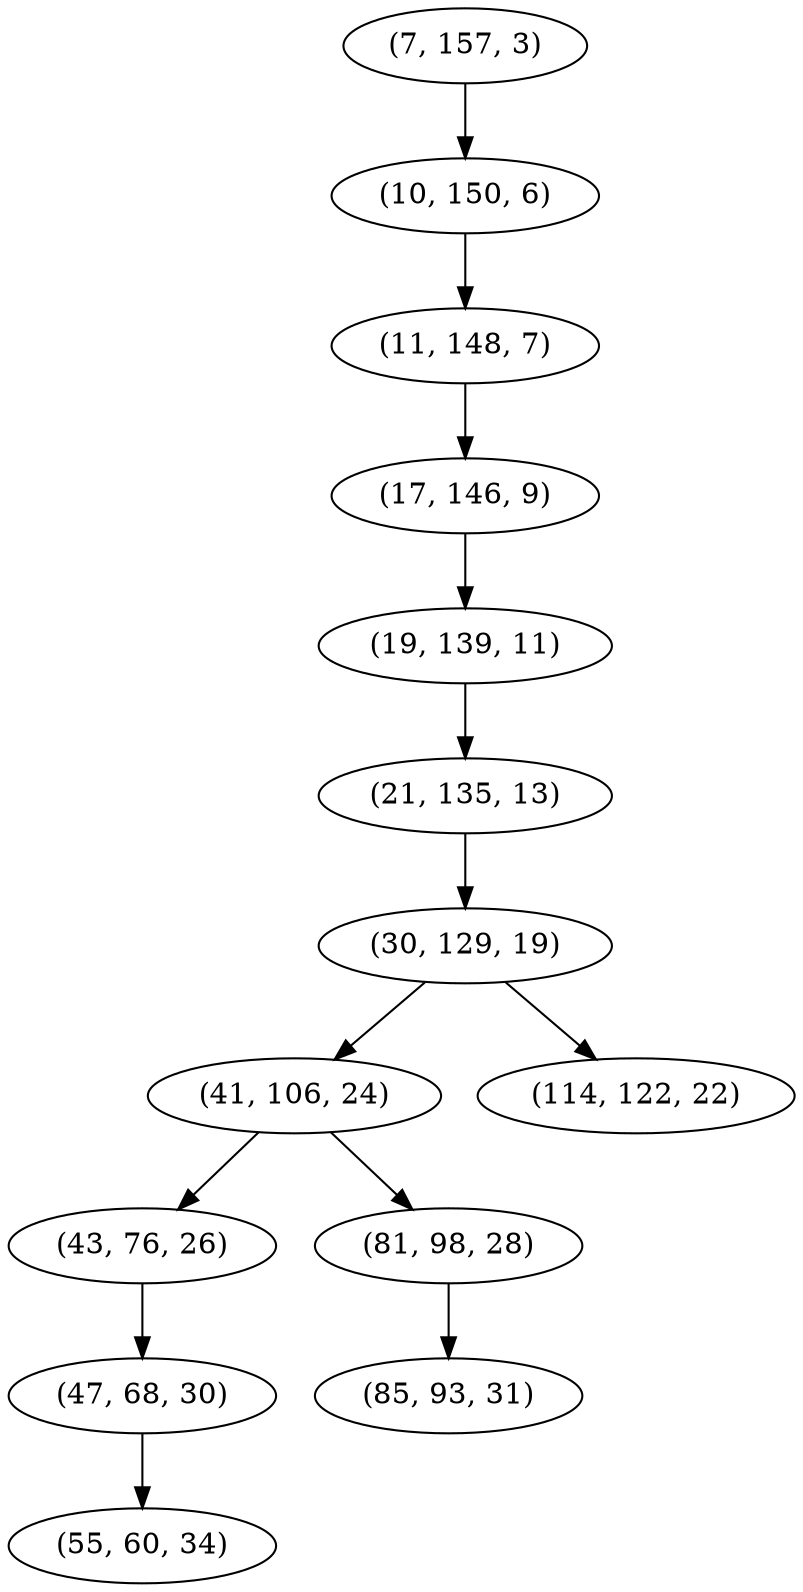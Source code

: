 digraph tree {
    "(7, 157, 3)";
    "(10, 150, 6)";
    "(11, 148, 7)";
    "(17, 146, 9)";
    "(19, 139, 11)";
    "(21, 135, 13)";
    "(30, 129, 19)";
    "(41, 106, 24)";
    "(43, 76, 26)";
    "(47, 68, 30)";
    "(55, 60, 34)";
    "(81, 98, 28)";
    "(85, 93, 31)";
    "(114, 122, 22)";
    "(7, 157, 3)" -> "(10, 150, 6)";
    "(10, 150, 6)" -> "(11, 148, 7)";
    "(11, 148, 7)" -> "(17, 146, 9)";
    "(17, 146, 9)" -> "(19, 139, 11)";
    "(19, 139, 11)" -> "(21, 135, 13)";
    "(21, 135, 13)" -> "(30, 129, 19)";
    "(30, 129, 19)" -> "(41, 106, 24)";
    "(30, 129, 19)" -> "(114, 122, 22)";
    "(41, 106, 24)" -> "(43, 76, 26)";
    "(41, 106, 24)" -> "(81, 98, 28)";
    "(43, 76, 26)" -> "(47, 68, 30)";
    "(47, 68, 30)" -> "(55, 60, 34)";
    "(81, 98, 28)" -> "(85, 93, 31)";
}
